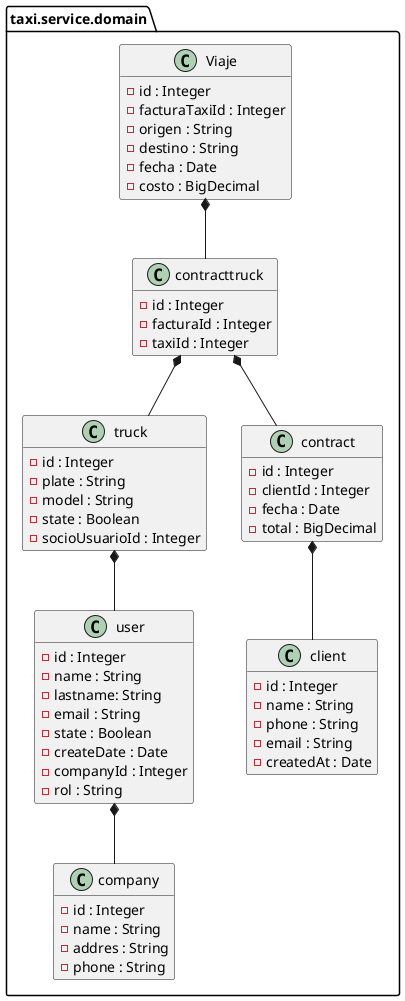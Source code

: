 @startuml
set namespaceSeparator none
hide method

namespace taxi.service.domain {

    class company {
        - id : Integer
        - name : String
        - addres : String
        - phone : String
    }

    class user {
        - id : Integer
        - name : String
        - lastname: String
        - email : String
        - state : Boolean
        - createDate : Date
        - companyId : Integer
        - rol : String
    }


    class truck {
        - id : Integer
        - plate : String
        - model : String
        - state : Boolean
        - socioUsuarioId : Integer
    }

    class client {
        - id : Integer
        - name : String
        - phone : String
        - email : String
        - createdAt : Date
    }

    class contract {
        - id : Integer
        - clientId : Integer
        - fecha : Date
        - total : BigDecimal
    }

    class contracttruck {
        - id : Integer
        - facturaId : Integer
        - taxiId : Integer
    }

    class Viaje {
        - id : Integer
        - facturaTaxiId : Integer
        - origen : String
        - destino : String
        - fecha : Date
        - costo : BigDecimal
    }

    user *-- company

    truck *-- user





    contract *-- client


    contracttruck *-- contract
    contracttruck *-- truck

    Viaje *-- contracttruck
}

@enduml
